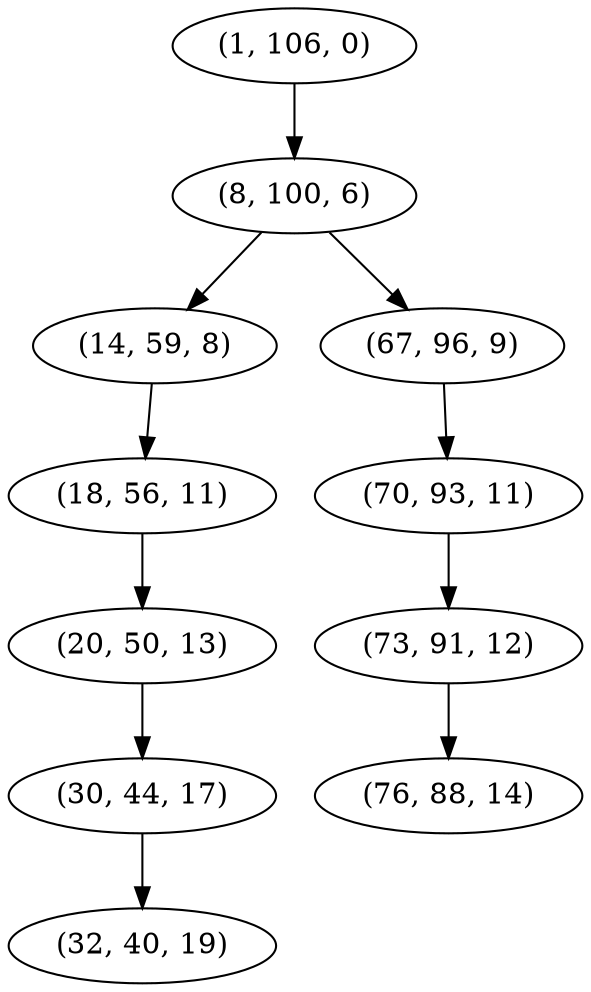digraph tree {
    "(1, 106, 0)";
    "(8, 100, 6)";
    "(14, 59, 8)";
    "(18, 56, 11)";
    "(20, 50, 13)";
    "(30, 44, 17)";
    "(32, 40, 19)";
    "(67, 96, 9)";
    "(70, 93, 11)";
    "(73, 91, 12)";
    "(76, 88, 14)";
    "(1, 106, 0)" -> "(8, 100, 6)";
    "(8, 100, 6)" -> "(14, 59, 8)";
    "(8, 100, 6)" -> "(67, 96, 9)";
    "(14, 59, 8)" -> "(18, 56, 11)";
    "(18, 56, 11)" -> "(20, 50, 13)";
    "(20, 50, 13)" -> "(30, 44, 17)";
    "(30, 44, 17)" -> "(32, 40, 19)";
    "(67, 96, 9)" -> "(70, 93, 11)";
    "(70, 93, 11)" -> "(73, 91, 12)";
    "(73, 91, 12)" -> "(76, 88, 14)";
}
